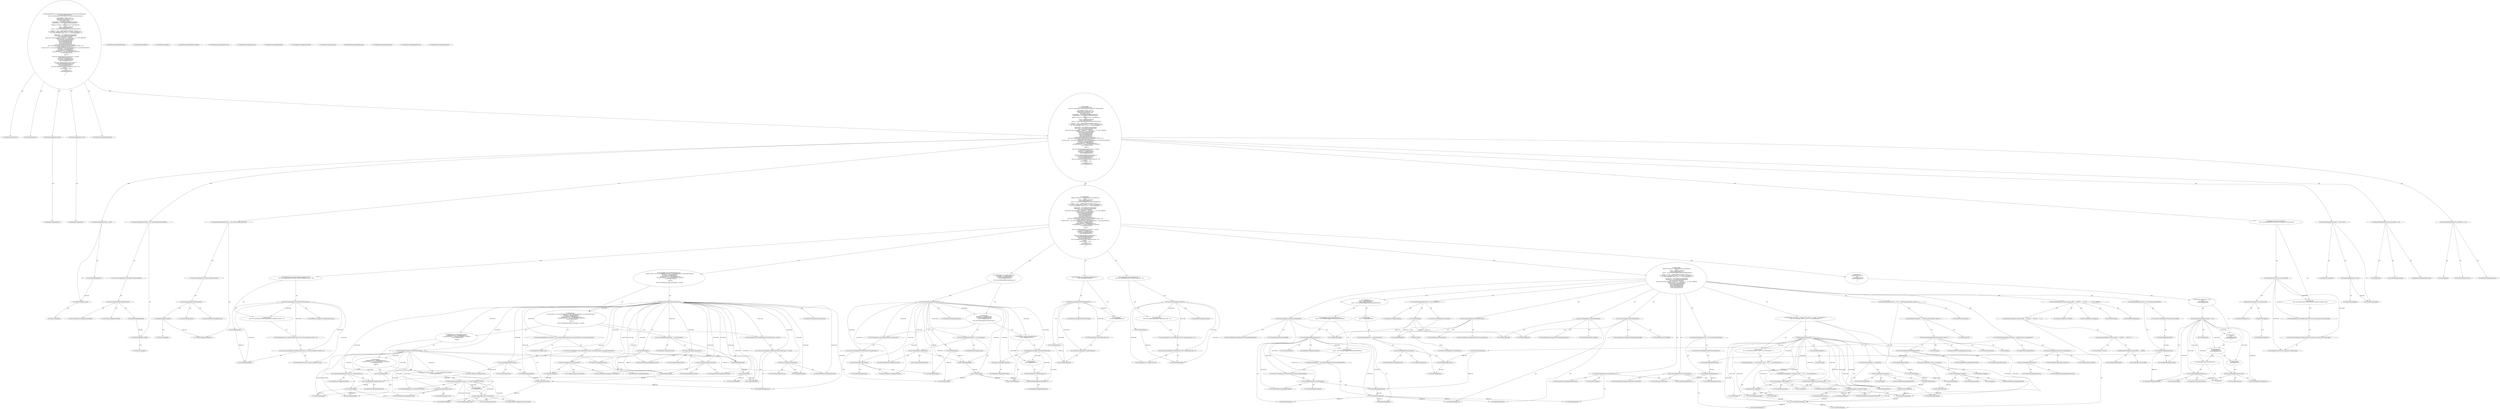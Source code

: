 digraph "parse#?,Project,Object" {
0 [label="2:CtTypeReferenceImpl@void" shape=ellipse]
1 [label="2:CtVirtualElement@parse" shape=ellipse]
2 [label="2:CtParameterImpl@Project project" shape=ellipse]
3 [label="2:CtTypeReferenceImpl@Project" shape=ellipse]
4 [label="2:CtParameterImpl@Object source" shape=ellipse]
5 [label="2:CtTypeReferenceImpl@Object" shape=ellipse]
6 [label="2:CtTypeReferenceImpl@BuildException" shape=ellipse]
7 [label="3:CtVariableReadImpl@source" shape=ellipse]
8 [label="3:CtTypeAccessImpl@File" shape=ellipse]
9 [label="3:CtTypeReferenceImpl@File" shape=ellipse]
10 [label="3:CtBinaryOperatorImpl@(source instanceof File)" shape=ellipse]
11 [label="3:CtUnaryOperatorImpl@!(source instanceof File)" shape=ellipse]
12 [label="4:CtTypeReferenceImpl@BuildException" shape=ellipse]
13 [label="4:CtLiteralImpl@\"Only File source supported by default plugin\"" shape=ellipse]
14 [label="4:CtConstructorCallImpl@new BuildException(\"Only File source supported by default plugin\")" shape=ellipse]
15 [label="4:CtThrowImpl@throw new BuildException(\"Only File source supported by default plugin\")" shape=ellipse]
16 [label="3:CtBlockImpl@\{
    throw new BuildException(\"Only File source supported by default plugin\");
\}" shape=ellipse]
17 [label="3:CtIfImpl@if (!(source instanceof File)) \{
    throw new BuildException(\"Only File source supported by default plugin\");
\}" shape=ellipse]
18 [label="6:CtTypeReferenceImpl@File" shape=ellipse]
19 [label="6:CtVariableReadImpl@((File) (source))" shape=ellipse]
20 [label="6:CtTypeReferenceImpl@File" shape=ellipse]
21 [label="6:CtVirtualElement@buildFile" shape=ellipse]
22 [label="6:CtLocalVariableImpl@File buildFile = ((File) (source))" shape=ellipse]
23 [label="7:CtTypeReferenceImpl@FileInputStream" shape=ellipse]
24 [label="7:CtLiteralImpl@null" shape=ellipse]
25 [label="7:CtVirtualElement@inputStream" shape=ellipse]
26 [label="7:CtLocalVariableImpl@FileInputStream inputStream = null" shape=ellipse]
27 [label="8:CtTypeReferenceImpl@InputSource" shape=ellipse]
28 [label="8:CtLiteralImpl@null" shape=ellipse]
29 [label="8:CtVirtualElement@inputSource" shape=ellipse]
30 [label="8:CtLocalVariableImpl@InputSource inputSource = null" shape=ellipse]
31 [label="9:CtFieldWriteImpl@this.project" shape=ellipse]
32 [label="9:CtThisAccessImpl@this" shape=ellipse]
33 [label="9:CtVariableReadImpl@project" shape=ellipse]
34 [label="9:CtAssignmentImpl@this.project = project" shape=ellipse]
35 [label="10:CtFieldWriteImpl@this.buildFile" shape=ellipse]
36 [label="10:CtThisAccessImpl@this" shape=ellipse]
37 [label="10:CtTypeReferenceImpl@File" shape=ellipse]
38 [label="10:CtExecutableReferenceImpl@getAbsolutePath()" shape=ellipse]
39 [label="10:CtVirtualElement@getAbsolutePath" shape=ellipse]
40 [label="10:CtVariableReadImpl@buildFile" shape=ellipse]
41 [label="10:CtInvocationImpl@buildFile.getAbsolutePath()" shape=ellipse]
42 [label="10:CtConstructorCallImpl@new File(buildFile.getAbsolutePath())" shape=ellipse]
43 [label="10:CtAssignmentImpl@this.buildFile = new File(buildFile.getAbsolutePath())" shape=ellipse]
44 [label="11:CtFieldWriteImpl@buildFileParent" shape=ellipse]
45 [label="11:CtTypeReferenceImpl@File" shape=ellipse]
46 [label="11:CtExecutableReferenceImpl@getParent()" shape=ellipse]
47 [label="11:CtVirtualElement@getParent" shape=ellipse]
48 [label="11:CtThisAccessImpl@this" shape=ellipse]
49 [label="11:CtFieldReadImpl@this.buildFile" shape=ellipse]
50 [label="11:CtInvocationImpl@this.buildFile.getParent()" shape=ellipse]
51 [label="11:CtConstructorCallImpl@new File(this.buildFile.getParent())" shape=ellipse]
52 [label="11:CtAssignmentImpl@buildFileParent = new File(this.buildFile.getParent())" shape=ellipse]
53 [label="13:CtTypeReferenceImpl@SAXParser" shape=ellipse]
54 [label="13:CtExecutableReferenceImpl@newSAXParser()" shape=ellipse]
55 [label="13:CtVirtualElement@newSAXParser" shape=ellipse]
56 [label="13:CtExecutableReferenceImpl@getParserFactory()" shape=ellipse]
57 [label="13:CtVirtualElement@getParserFactory" shape=ellipse]
58 [label="13:CtInvocationImpl@getParserFactory()" shape=ellipse]
59 [label="13:CtInvocationImpl@getParserFactory().newSAXParser()" shape=ellipse]
60 [label="13:CtVirtualElement@saxParser" shape=ellipse]
61 [label="13:CtLocalVariableImpl@SAXParser saxParser = getParserFactory().newSAXParser()" shape=ellipse]
62 [label="15:CtFieldWriteImpl@parser" shape=ellipse]
63 [label="15:CtExecutableReferenceImpl@getParser()" shape=ellipse]
64 [label="15:CtVirtualElement@getParser" shape=ellipse]
65 [label="15:CtVariableReadImpl@saxParser" shape=ellipse]
66 [label="15:CtInvocationImpl@saxParser.getParser()" shape=ellipse]
67 [label="15:CtAssignmentImpl@parser = saxParser.getParser()" shape=ellipse]
68 [label="14:CtBlockImpl@\{
    parser = saxParser.getParser();
\}" shape=ellipse]
69 [label="16:CtVirtualElement@exc" shape=ellipse]
70 [label="16:CtTypeReferenceImpl@SAXException" shape=ellipse]
71 [label="16:CtCatchVariableImpl@SAXException exc" shape=ellipse]
72 [label="17:CtFieldWriteImpl@parser" shape=ellipse]
73 [label="17:CtTypeReferenceImpl@XMLReaderAdapter" shape=ellipse]
74 [label="17:CtExecutableReferenceImpl@getXMLReader()" shape=ellipse]
75 [label="17:CtVirtualElement@getXMLReader" shape=ellipse]
76 [label="17:CtVariableReadImpl@saxParser" shape=ellipse]
77 [label="17:CtInvocationImpl@saxParser.getXMLReader()" shape=ellipse]
78 [label="17:CtConstructorCallImpl@new XMLReaderAdapter(saxParser.getXMLReader())" shape=ellipse]
79 [label="17:CtAssignmentImpl@parser = new XMLReaderAdapter(saxParser.getXMLReader())" shape=ellipse]
80 [label="16:CtBlockImpl@\{
    parser = new XMLReaderAdapter(saxParser.getXMLReader());
\}" shape=ellipse]
81 [label="16:CtCatchImpl@ catch (SAXException exc) \{
    parser = new XMLReaderAdapter(saxParser.getXMLReader());
\}" shape=ellipse]
82 [label="14:CtTryImpl@try \{
    parser = saxParser.getParser();
\} catch (SAXException exc) \{
    parser = new XMLReaderAdapter(saxParser.getXMLReader());
\}" shape=ellipse]
83 [label="19:CtTypeReferenceImpl@String" shape=ellipse]
84 [label="19:CtLiteralImpl@\"file:\"" shape=ellipse]
85 [label="19:CtExecutableReferenceImpl@replace(char,char)" shape=ellipse]
86 [label="19:CtVirtualElement@replace" shape=ellipse]
87 [label="19:CtExecutableReferenceImpl@getAbsolutePath()" shape=ellipse]
88 [label="19:CtVirtualElement@getAbsolutePath" shape=ellipse]
89 [label="19:CtVariableReadImpl@buildFile" shape=ellipse]
90 [label="19:CtInvocationImpl@buildFile.getAbsolutePath()" shape=ellipse]
91 [label="19:CtLiteralImpl@'\\'" shape=ellipse]
92 [label="19:CtLiteralImpl@'/'" shape=ellipse]
93 [label="19:CtInvocationImpl@buildFile.getAbsolutePath().replace('\\', '/')" shape=ellipse]
94 [label="19:CtBinaryOperatorImpl@\"file:\" + buildFile.getAbsolutePath().replace('\\', '/')" shape=ellipse]
95 [label="19:CtVirtualElement@uri" shape=ellipse]
96 [label="19:CtLocalVariableImpl@String uri = \"file:\" + buildFile.getAbsolutePath().replace('\\', '/')" shape=ellipse]
97 [label="20:CtTypeReferenceImpl@int" shape=ellipse]
98 [label="20:CtExecutableReferenceImpl@indexOf(int)" shape=ellipse]
99 [label="20:CtVirtualElement@indexOf" shape=ellipse]
100 [label="20:CtVariableReadImpl@uri" shape=ellipse]
101 [label="20:CtLiteralImpl@'#'" shape=ellipse]
102 [label="20:CtInvocationImpl@uri.indexOf('#')" shape=ellipse]
103 [label="20:CtVirtualElement@index" shape=ellipse]
104 [label="20:CtLocalVariableImpl@int index = uri.indexOf('#')" shape=ellipse]
105 [label="20:CtVariableReadImpl@index" shape=ellipse]
106 [label="20:CtLiteralImpl@1" shape=ellipse]
107 [label="20:CtUnaryOperatorImpl@(-1)" shape=ellipse]
108 [label="20:CtBinaryOperatorImpl@index != (-1)" shape=ellipse]
109 [label="20:CtVariableWriteImpl@index" shape=ellipse]
110 [label="20:CtExecutableReferenceImpl@indexOf(int)" shape=ellipse]
111 [label="20:CtVirtualElement@indexOf" shape=ellipse]
112 [label="20:CtVariableReadImpl@uri" shape=ellipse]
113 [label="20:CtLiteralImpl@'#'" shape=ellipse]
114 [label="20:CtInvocationImpl@uri.indexOf('#')" shape=ellipse]
115 [label="20:CtAssignmentImpl@index = uri.indexOf('#')" shape=ellipse]
116 [label="21:CtVariableWriteImpl@uri" shape=ellipse]
117 [label="21:CtExecutableReferenceImpl@substring(int,int)" shape=ellipse]
118 [label="21:CtVirtualElement@substring" shape=ellipse]
119 [label="21:CtVariableReadImpl@uri" shape=ellipse]
120 [label="21:CtLiteralImpl@0" shape=ellipse]
121 [label="21:CtVariableReadImpl@index" shape=ellipse]
122 [label="21:CtInvocationImpl@uri.substring(0, index)" shape=ellipse]
123 [label="21:CtLiteralImpl@\"%23\"" shape=ellipse]
124 [label="21:CtBinaryOperatorImpl@(uri.substring(0, index) + \"%23\")" shape=ellipse]
125 [label="21:CtExecutableReferenceImpl@substring(int)" shape=ellipse]
126 [label="21:CtVirtualElement@substring" shape=ellipse]
127 [label="21:CtVariableReadImpl@uri" shape=ellipse]
128 [label="21:CtVariableReadImpl@index" shape=ellipse]
129 [label="21:CtLiteralImpl@1" shape=ellipse]
130 [label="21:CtBinaryOperatorImpl@index + 1" shape=ellipse]
131 [label="21:CtInvocationImpl@uri.substring(index + 1)" shape=ellipse]
132 [label="21:CtBinaryOperatorImpl@(uri.substring(0, index) + \"%23\") + uri.substring(index + 1)" shape=ellipse]
133 [label="21:CtAssignmentImpl@uri = (uri.substring(0, index) + \"%23\") + uri.substring(index + 1)" shape=ellipse]
134 [label="20:CtBlockImpl@\{
    uri = (uri.substring(0, index) + \"%23\") + uri.substring(index + 1);
\}" shape=ellipse]
135 [label="20:CtForImpl@for (int index = uri.indexOf('#'); index != (-1); index = uri.indexOf('#')) \{
    uri = (uri.substring(0, index) + \"%23\") + uri.substring(index + 1);
\}" shape=ellipse]
136 [label="23:CtVariableWriteImpl@inputStream" shape=ellipse]
137 [label="23:CtTypeReferenceImpl@FileInputStream" shape=ellipse]
138 [label="23:CtVariableReadImpl@buildFile" shape=ellipse]
139 [label="23:CtConstructorCallImpl@new FileInputStream(buildFile)" shape=ellipse]
140 [label="23:CtAssignmentImpl@inputStream = new FileInputStream(buildFile)" shape=ellipse]
141 [label="24:CtVariableWriteImpl@inputSource" shape=ellipse]
142 [label="24:CtTypeReferenceImpl@InputSource" shape=ellipse]
143 [label="24:CtVariableReadImpl@inputStream" shape=ellipse]
144 [label="24:CtConstructorCallImpl@new InputSource(inputStream)" shape=ellipse]
145 [label="24:CtAssignmentImpl@inputSource = new InputSource(inputStream)" shape=ellipse]
146 [label="25:CtExecutableReferenceImpl@setSystemId(java.lang.String)" shape=ellipse]
147 [label="25:CtVirtualElement@setSystemId" shape=ellipse]
148 [label="25:CtVariableReadImpl@inputSource" shape=ellipse]
149 [label="25:CtVariableReadImpl@uri" shape=ellipse]
150 [label="25:CtInvocationImpl@inputSource.setSystemId(uri)" shape=ellipse]
151 [label="26:CtExecutableReferenceImpl@log()" shape=ellipse]
152 [label="26:CtVirtualElement@log" shape=ellipse]
153 [label="26:CtVariableReadImpl@project" shape=ellipse]
154 [label="26:CtLiteralImpl@\"parsing buildfile \"" shape=ellipse]
155 [label="26:CtVariableReadImpl@buildFile" shape=ellipse]
156 [label="26:CtBinaryOperatorImpl@(\"parsing buildfile \" + buildFile)" shape=ellipse]
157 [label="26:CtLiteralImpl@\" with URI = \"" shape=ellipse]
158 [label="26:CtBinaryOperatorImpl@((\"parsing buildfile \" + buildFile) + \" with URI = \")" shape=ellipse]
159 [label="26:CtVariableReadImpl@uri" shape=ellipse]
160 [label="26:CtBinaryOperatorImpl@((\"parsing buildfile \" + buildFile) + \" with URI = \") + uri" shape=ellipse]
161 [label="26:CtTypeAccessImpl@MSG_VERBOSE" shape=ellipse]
162 [label="26:CtInvocationImpl@project.log(((\"parsing buildfile \" + buildFile) + \" with URI = \") + uri, MSG_VERBOSE)" shape=ellipse]
163 [label="27:CtTypeReferenceImpl@HandlerBase" shape=ellipse]
164 [label="27:CtTypeReferenceImpl@RootHandler" shape=ellipse]
165 [label="27:CtConstructorCallImpl@new RootHandler()" shape=ellipse]
166 [label="27:CtVirtualElement@hb" shape=ellipse]
167 [label="27:CtLocalVariableImpl@HandlerBase hb = new RootHandler()" shape=ellipse]
168 [label="28:CtExecutableReferenceImpl@setDocumentHandler(HandlerBase)" shape=ellipse]
169 [label="28:CtVirtualElement@setDocumentHandler" shape=ellipse]
170 [label="28:CtFieldReadImpl@parser" shape=ellipse]
171 [label="28:CtVariableReadImpl@hb" shape=ellipse]
172 [label="28:CtInvocationImpl@parser.setDocumentHandler(hb)" shape=ellipse]
173 [label="29:CtExecutableReferenceImpl@setEntityResolver(HandlerBase)" shape=ellipse]
174 [label="29:CtVirtualElement@setEntityResolver" shape=ellipse]
175 [label="29:CtFieldReadImpl@parser" shape=ellipse]
176 [label="29:CtVariableReadImpl@hb" shape=ellipse]
177 [label="29:CtInvocationImpl@parser.setEntityResolver(hb)" shape=ellipse]
178 [label="30:CtExecutableReferenceImpl@setErrorHandler(HandlerBase)" shape=ellipse]
179 [label="30:CtVirtualElement@setErrorHandler" shape=ellipse]
180 [label="30:CtFieldReadImpl@parser" shape=ellipse]
181 [label="30:CtVariableReadImpl@hb" shape=ellipse]
182 [label="30:CtInvocationImpl@parser.setErrorHandler(hb)" shape=ellipse]
183 [label="31:CtExecutableReferenceImpl@setDTDHandler(HandlerBase)" shape=ellipse]
184 [label="31:CtVirtualElement@setDTDHandler" shape=ellipse]
185 [label="31:CtFieldReadImpl@parser" shape=ellipse]
186 [label="31:CtVariableReadImpl@hb" shape=ellipse]
187 [label="31:CtInvocationImpl@parser.setDTDHandler(hb)" shape=ellipse]
188 [label="32:CtExecutableReferenceImpl@parse(InputSource)" shape=ellipse]
189 [label="32:CtVirtualElement@parse" shape=ellipse]
190 [label="32:CtFieldReadImpl@parser" shape=ellipse]
191 [label="32:CtVariableReadImpl@inputSource" shape=ellipse]
192 [label="32:CtInvocationImpl@parser.parse(inputSource)" shape=ellipse]
193 [label="12:CtBlockImpl@\{
    SAXParser saxParser = getParserFactory().newSAXParser();
    try \{
        parser = saxParser.getParser();
    \} catch (SAXException exc) \{
        parser = new XMLReaderAdapter(saxParser.getXMLReader());
    \}
    String uri = \"file:\" + buildFile.getAbsolutePath().replace('\\', '/');
    for (int index = uri.indexOf('#'); index != (-1); index = uri.indexOf('#')) \{
        uri = (uri.substring(0, index) + \"%23\") + uri.substring(index + 1);
    \}
    inputStream = new FileInputStream(buildFile);
    inputSource = new InputSource(inputStream);
    inputSource.setSystemId(uri);
    project.log(((\"parsing buildfile \" + buildFile) + \" with URI = \") + uri, MSG_VERBOSE);
    HandlerBase hb = new RootHandler();
    parser.setDocumentHandler(hb);
    parser.setEntityResolver(hb);
    parser.setErrorHandler(hb);
    parser.setDTDHandler(hb);
    parser.parse(inputSource);
\}" shape=ellipse]
194 [label="33:CtVirtualElement@exc" shape=ellipse]
195 [label="33:CtTypeReferenceImpl@ParserConfigurationException" shape=ellipse]
196 [label="33:CtCatchVariableImpl@ParserConfigurationException exc" shape=ellipse]
197 [label="34:CtTypeReferenceImpl@BuildException" shape=ellipse]
198 [label="34:CtLiteralImpl@\"Parser has not been configured correctly\"" shape=ellipse]
199 [label="34:CtVariableReadImpl@exc" shape=ellipse]
200 [label="34:CtConstructorCallImpl@new BuildException(\"Parser has not been configured correctly\", exc)" shape=ellipse]
201 [label="34:CtThrowImpl@throw new BuildException(\"Parser has not been configured correctly\", exc)" shape=ellipse]
202 [label="33:CtBlockImpl@\{
    throw new BuildException(\"Parser has not been configured correctly\", exc);
\}" shape=ellipse]
203 [label="33:CtCatchImpl@ catch (ParserConfigurationException exc) \{
    throw new BuildException(\"Parser has not been configured correctly\", exc);
\}" shape=ellipse]
204 [label="35:CtVirtualElement@exc" shape=ellipse]
205 [label="35:CtTypeReferenceImpl@SAXParseException" shape=ellipse]
206 [label="35:CtCatchVariableImpl@SAXParseException exc" shape=ellipse]
207 [label="36:CtTypeReferenceImpl@Location" shape=ellipse]
208 [label="37:CtTypeReferenceImpl@Location" shape=ellipse]
209 [label="37:CtExecutableReferenceImpl@toString()" shape=ellipse]
210 [label="37:CtVirtualElement@toString" shape=ellipse]
211 [label="37:CtVariableReadImpl@buildFile" shape=ellipse]
212 [label="37:CtInvocationImpl@buildFile.toString()" shape=ellipse]
213 [label="37:CtExecutableReferenceImpl@getLineNumber()" shape=ellipse]
214 [label="37:CtVirtualElement@getLineNumber" shape=ellipse]
215 [label="37:CtVariableReadImpl@exc" shape=ellipse]
216 [label="37:CtInvocationImpl@exc.getLineNumber()" shape=ellipse]
217 [label="37:CtExecutableReferenceImpl@getColumnNumber()" shape=ellipse]
218 [label="37:CtVirtualElement@getColumnNumber" shape=ellipse]
219 [label="37:CtVariableReadImpl@exc" shape=ellipse]
220 [label="37:CtInvocationImpl@exc.getColumnNumber()" shape=ellipse]
221 [label="37:CtConstructorCallImpl@new Location(buildFile.toString(), exc.getLineNumber(), exc.getColumnNumber())" shape=ellipse]
222 [label="36:CtVirtualElement@location" shape=ellipse]
223 [label="36:CtLocalVariableImpl@Location location = new Location(buildFile.toString(), exc.getLineNumber(), exc.getColumnNumber())" shape=ellipse]
224 [label="38:CtTypeReferenceImpl@Throwable" shape=ellipse]
225 [label="38:CtExecutableReferenceImpl@getException()" shape=ellipse]
226 [label="38:CtVirtualElement@getException" shape=ellipse]
227 [label="38:CtVariableReadImpl@exc" shape=ellipse]
228 [label="38:CtInvocationImpl@exc.getException()" shape=ellipse]
229 [label="38:CtVirtualElement@t" shape=ellipse]
230 [label="38:CtLocalVariableImpl@Throwable t = exc.getException()" shape=ellipse]
231 [label="39:CtVariableReadImpl@t" shape=ellipse]
232 [label="39:CtTypeAccessImpl@BuildException" shape=ellipse]
233 [label="39:CtTypeReferenceImpl@BuildException" shape=ellipse]
234 [label="39:CtBinaryOperatorImpl@t instanceof BuildException" shape=ellipse]
235 [label="40:CtTypeReferenceImpl@BuildException" shape=ellipse]
236 [label="40:CtVariableReadImpl@((BuildException) (t))" shape=ellipse]
237 [label="40:CtTypeReferenceImpl@BuildException" shape=ellipse]
238 [label="40:CtVirtualElement@be" shape=ellipse]
239 [label="40:CtLocalVariableImpl@BuildException be = ((BuildException) (t))" shape=ellipse]
240 [label="41:CtExecutableReferenceImpl@getLocation()" shape=ellipse]
241 [label="41:CtVirtualElement@getLocation" shape=ellipse]
242 [label="41:CtVariableReadImpl@be" shape=ellipse]
243 [label="41:CtInvocationImpl@be.getLocation()" shape=ellipse]
244 [label="41:CtFieldReadImpl@Location.UNKNOWN_LOCATION" shape=ellipse]
245 [label="41:CtBinaryOperatorImpl@be.getLocation() == Location.UNKNOWN_LOCATION" shape=ellipse]
246 [label="42:CtExecutableReferenceImpl@setLocation(Location)" shape=ellipse]
247 [label="42:CtVirtualElement@setLocation" shape=ellipse]
248 [label="42:CtVariableReadImpl@be" shape=ellipse]
249 [label="42:CtVariableReadImpl@location" shape=ellipse]
250 [label="42:CtInvocationImpl@be.setLocation(location)" shape=ellipse]
251 [label="41:CtBlockImpl@\{
    be.setLocation(location);
\}" shape=ellipse]
252 [label="41:CtIfImpl@if (be.getLocation() == Location.UNKNOWN_LOCATION) \{
    be.setLocation(location);
\}" shape=ellipse]
253 [label="44:CtVariableReadImpl@be" shape=ellipse]
254 [label="44:CtThrowImpl@throw be" shape=ellipse]
255 [label="39:CtBlockImpl@\{
    BuildException be = ((BuildException) (t));
    if (be.getLocation() == Location.UNKNOWN_LOCATION) \{
        be.setLocation(location);
    \}
    throw be;
\}" shape=ellipse]
256 [label="39:CtIfImpl@if (t instanceof BuildException) \{
    BuildException be = ((BuildException) (t));
    if (be.getLocation() == Location.UNKNOWN_LOCATION) \{
        be.setLocation(location);
    \}
    throw be;
\}" shape=ellipse]
257 [label="46:CtTypeReferenceImpl@BuildException" shape=ellipse]
258 [label="46:CtExecutableReferenceImpl@getMessage()" shape=ellipse]
259 [label="46:CtVirtualElement@getMessage" shape=ellipse]
260 [label="46:CtVariableReadImpl@exc" shape=ellipse]
261 [label="46:CtInvocationImpl@exc.getMessage()" shape=ellipse]
262 [label="46:CtVariableReadImpl@t" shape=ellipse]
263 [label="46:CtVariableReadImpl@location" shape=ellipse]
264 [label="46:CtConstructorCallImpl@new BuildException(exc.getMessage(), t, location)" shape=ellipse]
265 [label="46:CtThrowImpl@throw new BuildException(exc.getMessage(), t, location)" shape=ellipse]
266 [label="35:CtBlockImpl@\{
    Location location = new Location(buildFile.toString(), exc.getLineNumber(), exc.getColumnNumber());
    Throwable t = exc.getException();
    if (t instanceof BuildException) \{
        BuildException be = ((BuildException) (t));
        if (be.getLocation() == Location.UNKNOWN_LOCATION) \{
            be.setLocation(location);
        \}
        throw be;
    \}
    throw new BuildException(exc.getMessage(), t, location);
\}" shape=ellipse]
267 [label="35:CtCatchImpl@ catch (SAXParseException exc) \{
    Location location = new Location(buildFile.toString(), exc.getLineNumber(), exc.getColumnNumber());
    Throwable t = exc.getException();
    if (t instanceof BuildException) \{
        BuildException be = ((BuildException) (t));
        if (be.getLocation() == Location.UNKNOWN_LOCATION) \{
            be.setLocation(location);
        \}
        throw be;
    \}
    throw new BuildException(exc.getMessage(), t, location);
\}" shape=ellipse]
268 [label="47:CtVirtualElement@exc" shape=ellipse]
269 [label="47:CtTypeReferenceImpl@SAXException" shape=ellipse]
270 [label="47:CtCatchVariableImpl@SAXException exc" shape=ellipse]
271 [label="48:CtTypeReferenceImpl@Throwable" shape=ellipse]
272 [label="48:CtExecutableReferenceImpl@getException()" shape=ellipse]
273 [label="48:CtVirtualElement@getException" shape=ellipse]
274 [label="48:CtVariableReadImpl@exc" shape=ellipse]
275 [label="48:CtInvocationImpl@exc.getException()" shape=ellipse]
276 [label="48:CtVirtualElement@t" shape=ellipse]
277 [label="48:CtLocalVariableImpl@Throwable t = exc.getException()" shape=ellipse]
278 [label="49:CtVariableReadImpl@t" shape=ellipse]
279 [label="49:CtTypeAccessImpl@BuildException" shape=ellipse]
280 [label="49:CtTypeReferenceImpl@BuildException" shape=ellipse]
281 [label="49:CtBinaryOperatorImpl@t instanceof BuildException" shape=ellipse]
282 [label="50:CtVariableReadImpl@((BuildException) (t))" shape=ellipse]
283 [label="50:CtTypeReferenceImpl@BuildException" shape=ellipse]
284 [label="50:CtThrowImpl@throw ((BuildException) (t))" shape=ellipse]
285 [label="49:CtBlockImpl@\{
    throw ((BuildException) (t));
\}" shape=ellipse]
286 [label="49:CtIfImpl@if (t instanceof BuildException) \{
    throw ((BuildException) (t));
\}" shape=ellipse]
287 [label="52:CtTypeReferenceImpl@BuildException" shape=ellipse]
288 [label="52:CtExecutableReferenceImpl@getMessage()" shape=ellipse]
289 [label="52:CtVirtualElement@getMessage" shape=ellipse]
290 [label="52:CtVariableReadImpl@exc" shape=ellipse]
291 [label="52:CtInvocationImpl@exc.getMessage()" shape=ellipse]
292 [label="52:CtVariableReadImpl@t" shape=ellipse]
293 [label="52:CtConstructorCallImpl@new BuildException(exc.getMessage(), t)" shape=ellipse]
294 [label="52:CtThrowImpl@throw new BuildException(exc.getMessage(), t)" shape=ellipse]
295 [label="47:CtBlockImpl@\{
    Throwable t = exc.getException();
    if (t instanceof BuildException) \{
        throw ((BuildException) (t));
    \}
    throw new BuildException(exc.getMessage(), t);
\}" shape=ellipse]
296 [label="47:CtCatchImpl@ catch (SAXException exc) \{
    Throwable t = exc.getException();
    if (t instanceof BuildException) \{
        throw ((BuildException) (t));
    \}
    throw new BuildException(exc.getMessage(), t);
\}" shape=ellipse]
297 [label="53:CtVirtualElement@exc" shape=ellipse]
298 [label="53:CtTypeReferenceImpl@FileNotFoundException" shape=ellipse]
299 [label="53:CtCatchVariableImpl@FileNotFoundException exc" shape=ellipse]
300 [label="54:CtTypeReferenceImpl@BuildException" shape=ellipse]
301 [label="54:CtVariableReadImpl@exc" shape=ellipse]
302 [label="54:CtConstructorCallImpl@new BuildException(exc)" shape=ellipse]
303 [label="54:CtThrowImpl@throw new BuildException(exc)" shape=ellipse]
304 [label="53:CtBlockImpl@\{
    throw new BuildException(exc);
\}" shape=ellipse]
305 [label="53:CtCatchImpl@ catch (FileNotFoundException exc) \{
    throw new BuildException(exc);
\}" shape=ellipse]
306 [label="55:CtVirtualElement@exc" shape=ellipse]
307 [label="55:CtTypeReferenceImpl@IOException" shape=ellipse]
308 [label="55:CtCatchVariableImpl@IOException exc" shape=ellipse]
309 [label="56:CtTypeReferenceImpl@BuildException" shape=ellipse]
310 [label="56:CtLiteralImpl@\"Error reading project file\"" shape=ellipse]
311 [label="56:CtVariableReadImpl@exc" shape=ellipse]
312 [label="56:CtConstructorCallImpl@new BuildException(\"Error reading project file\", exc)" shape=ellipse]
313 [label="56:CtThrowImpl@throw new BuildException(\"Error reading project file\", exc)" shape=ellipse]
314 [label="55:CtBlockImpl@\{
    throw new BuildException(\"Error reading project file\", exc);
\}" shape=ellipse]
315 [label="55:CtCatchImpl@ catch (IOException exc) \{
    throw new BuildException(\"Error reading project file\", exc);
\}" shape=ellipse]
316 [label="58:CtVariableReadImpl@inputStream" shape=ellipse]
317 [label="58:CtLiteralImpl@null" shape=ellipse]
318 [label="58:CtBinaryOperatorImpl@inputStream != null" shape=ellipse]
319 [label="60:CtExecutableReferenceImpl@close()" shape=ellipse]
320 [label="60:CtVirtualElement@close" shape=ellipse]
321 [label="60:CtVariableReadImpl@inputStream" shape=ellipse]
322 [label="60:CtInvocationImpl@inputStream.close()" shape=ellipse]
323 [label="59:CtBlockImpl@\{
    inputStream.close();
\}" shape=ellipse]
324 [label="61:CtVirtualElement@ioe" shape=ellipse]
325 [label="61:CtTypeReferenceImpl@IOException" shape=ellipse]
326 [label="61:CtCatchVariableImpl@IOException ioe" shape=ellipse]
327 [label="61:CtBlockImpl@\{
\}" shape=ellipse]
328 [label="61:CtCatchImpl@ catch (IOException ioe) \{
\}" shape=ellipse]
329 [label="59:CtTryImpl@try \{
    inputStream.close();
\} catch (IOException ioe) \{
\}" shape=ellipse]
330 [label="58:CtBlockImpl@\{
    try \{
        inputStream.close();
    \} catch (IOException ioe) \{
    \}
\}" shape=ellipse]
331 [label="58:CtIfImpl@if (inputStream != null) \{
    try \{
        inputStream.close();
    \} catch (IOException ioe) \{
    \}
\}" shape=ellipse]
332 [label="57:CtBlockImpl@\{
    if (inputStream != null) \{
        try \{
            inputStream.close();
        \} catch (IOException ioe) \{
        \}
    \}
\}" shape=ellipse]
333 [label="12:CtTryImpl@try \{
    SAXParser saxParser = getParserFactory().newSAXParser();
    try \{
        parser = saxParser.getParser();
    \} catch (SAXException exc) \{
        parser = new XMLReaderAdapter(saxParser.getXMLReader());
    \}
    String uri = \"file:\" + buildFile.getAbsolutePath().replace('\\', '/');
    for (int index = uri.indexOf('#'); index != (-1); index = uri.indexOf('#')) \{
        uri = (uri.substring(0, index) + \"%23\") + uri.substring(index + 1);
    \}
    inputStream = new FileInputStream(buildFile);
    inputSource = new InputSource(inputStream);
    inputSource.setSystemId(uri);
    project.log(((\"parsing buildfile \" + buildFile) + \" with URI = \") + uri, MSG_VERBOSE);
    HandlerBase hb = new RootHandler();
    parser.setDocumentHandler(hb);
    parser.setEntityResolver(hb);
    parser.setErrorHandler(hb);
    parser.setDTDHandler(hb);
    parser.parse(inputSource);
\} catch (ParserConfigurationException exc) \{
    throw new BuildException(\"Parser has not been configured correctly\", exc);
\} catch (SAXParseException exc) \{
    Location location = new Location(buildFile.toString(), exc.getLineNumber(), exc.getColumnNumber());
    Throwable t = exc.getException();
    if (t instanceof BuildException) \{
        BuildException be = ((BuildException) (t));
        if (be.getLocation() == Location.UNKNOWN_LOCATION) \{
            be.setLocation(location);
        \}
        throw be;
    \}
    throw new BuildException(exc.getMessage(), t, location);
\} catch (SAXException exc) \{
    Throwable t = exc.getException();
    if (t instanceof BuildException) \{
        throw ((BuildException) (t));
    \}
    throw new BuildException(exc.getMessage(), t);
\} catch (FileNotFoundException exc) \{
    throw new BuildException(exc);
\} catch (IOException exc) \{
    throw new BuildException(\"Error reading project file\", exc);
\} finally \{
    if (inputStream != null) \{
        try \{
            inputStream.close();
        \} catch (IOException ioe) \{
        \}
    \}
\}" shape=ellipse]
334 [label="2:CtBlockImpl@\{
    if (!(source instanceof File)) \{
        throw new BuildException(\"Only File source supported by default plugin\");
    \}
    File buildFile = ((File) (source));
    FileInputStream inputStream = null;
    InputSource inputSource = null;
    this.project = project;
    this.buildFile = new File(buildFile.getAbsolutePath());
    buildFileParent = new File(this.buildFile.getParent());
    try \{
        SAXParser saxParser = getParserFactory().newSAXParser();
        try \{
            parser = saxParser.getParser();
        \} catch (SAXException exc) \{
            parser = new XMLReaderAdapter(saxParser.getXMLReader());
        \}
        String uri = \"file:\" + buildFile.getAbsolutePath().replace('\\', '/');
        for (int index = uri.indexOf('#'); index != (-1); index = uri.indexOf('#')) \{
            uri = (uri.substring(0, index) + \"%23\") + uri.substring(index + 1);
        \}
        inputStream = new FileInputStream(buildFile);
        inputSource = new InputSource(inputStream);
        inputSource.setSystemId(uri);
        project.log(((\"parsing buildfile \" + buildFile) + \" with URI = \") + uri, MSG_VERBOSE);
        HandlerBase hb = new RootHandler();
        parser.setDocumentHandler(hb);
        parser.setEntityResolver(hb);
        parser.setErrorHandler(hb);
        parser.setDTDHandler(hb);
        parser.parse(inputSource);
    \} catch (ParserConfigurationException exc) \{
        throw new BuildException(\"Parser has not been configured correctly\", exc);
    \} catch (SAXParseException exc) \{
        Location location = new Location(buildFile.toString(), exc.getLineNumber(), exc.getColumnNumber());
        Throwable t = exc.getException();
        if (t instanceof BuildException) \{
            BuildException be = ((BuildException) (t));
            if (be.getLocation() == Location.UNKNOWN_LOCATION) \{
                be.setLocation(location);
            \}
            throw be;
        \}
        throw new BuildException(exc.getMessage(), t, location);
    \} catch (SAXException exc) \{
        Throwable t = exc.getException();
        if (t instanceof BuildException) \{
            throw ((BuildException) (t));
        \}
        throw new BuildException(exc.getMessage(), t);
    \} catch (FileNotFoundException exc) \{
        throw new BuildException(exc);
    \} catch (IOException exc) \{
        throw new BuildException(\"Error reading project file\", exc);
    \} finally \{
        if (inputStream != null) \{
            try \{
                inputStream.close();
            \} catch (IOException ioe) \{
            \}
        \}
    \}
\}" shape=ellipse]
335 [label="2:CtMethodImpl@public void parse(Project project, Object source) throws BuildException \{
    if (!(source instanceof File)) \{
        throw new BuildException(\"Only File source supported by default plugin\");
    \}
    File buildFile = ((File) (source));
    FileInputStream inputStream = null;
    InputSource inputSource = null;
    this.project = project;
    this.buildFile = new File(buildFile.getAbsolutePath());
    buildFileParent = new File(this.buildFile.getParent());
    try \{
        SAXParser saxParser = getParserFactory().newSAXParser();
        try \{
            parser = saxParser.getParser();
        \} catch (SAXException exc) \{
            parser = new XMLReaderAdapter(saxParser.getXMLReader());
        \}
        String uri = \"file:\" + buildFile.getAbsolutePath().replace('\\', '/');
        for (int index = uri.indexOf('#'); index != (-1); index = uri.indexOf('#')) \{
            uri = (uri.substring(0, index) + \"%23\") + uri.substring(index + 1);
        \}
        inputStream = new FileInputStream(buildFile);
        inputSource = new InputSource(inputStream);
        inputSource.setSystemId(uri);
        project.log(((\"parsing buildfile \" + buildFile) + \" with URI = \") + uri, MSG_VERBOSE);
        HandlerBase hb = new RootHandler();
        parser.setDocumentHandler(hb);
        parser.setEntityResolver(hb);
        parser.setErrorHandler(hb);
        parser.setDTDHandler(hb);
        parser.parse(inputSource);
    \} catch (ParserConfigurationException exc) \{
        throw new BuildException(\"Parser has not been configured correctly\", exc);
    \} catch (SAXParseException exc) \{
        Location location = new Location(buildFile.toString(), exc.getLineNumber(), exc.getColumnNumber());
        Throwable t = exc.getException();
        if (t instanceof BuildException) \{
            BuildException be = ((BuildException) (t));
            if (be.getLocation() == Location.UNKNOWN_LOCATION) \{
                be.setLocation(location);
            \}
            throw be;
        \}
        throw new BuildException(exc.getMessage(), t, location);
    \} catch (SAXException exc) \{
        Throwable t = exc.getException();
        if (t instanceof BuildException) \{
            throw ((BuildException) (t));
        \}
        throw new BuildException(exc.getMessage(), t);
    \} catch (FileNotFoundException exc) \{
        throw new BuildException(exc);
    \} catch (IOException exc) \{
        throw new BuildException(\"Error reading project file\", exc);
    \} finally \{
        if (inputStream != null) \{
            try \{
                inputStream.close();
            \} catch (IOException ioe) \{
            \}
        \}
    \}
\}" shape=ellipse]
336 [label="27:Update@UPDATE" shape=ellipse]
337 [label="27:CtConstructorCallImpl@new RootHandler(this)" shape=ellipse]
2 -> 3 [label="AST"];
4 -> 5 [label="AST"];
8 -> 9 [label="AST"];
10 -> 7 [label="AST"];
10 -> 8 [label="AST"];
11 -> 10 [label="AST"];
11 -> 16 [label="Control Dep"];
11 -> 15 [label="Control Dep"];
11 -> 14 [label="Control Dep"];
11 -> 13 [label="Control Dep"];
14 -> 13 [label="AST"];
15 -> 14 [label="AST"];
16 -> 15 [label="AST"];
17 -> 11 [label="AST"];
17 -> 16 [label="AST"];
19 -> 20 [label="AST"];
19 -> 21 [label="Data Dep"];
22 -> 21 [label="AST"];
22 -> 18 [label="AST"];
22 -> 19 [label="AST"];
26 -> 25 [label="AST"];
26 -> 23 [label="AST"];
26 -> 24 [label="AST"];
30 -> 29 [label="AST"];
30 -> 27 [label="AST"];
30 -> 28 [label="AST"];
31 -> 32 [label="AST"];
33 -> 31 [label="Data Dep"];
34 -> 31 [label="AST"];
34 -> 33 [label="AST"];
35 -> 36 [label="AST"];
40 -> 35 [label="Data Dep"];
41 -> 39 [label="AST"];
41 -> 40 [label="AST"];
41 -> 38 [label="AST"];
42 -> 41 [label="AST"];
43 -> 35 [label="AST"];
43 -> 42 [label="AST"];
49 -> 48 [label="AST"];
49 -> 44 [label="Data Dep"];
50 -> 47 [label="AST"];
50 -> 49 [label="AST"];
50 -> 46 [label="AST"];
51 -> 50 [label="AST"];
52 -> 44 [label="AST"];
52 -> 51 [label="AST"];
58 -> 57 [label="AST"];
58 -> 56 [label="AST"];
59 -> 55 [label="AST"];
59 -> 58 [label="AST"];
59 -> 54 [label="AST"];
60 -> 65 [label="Define-Use"];
60 -> 76 [label="Define-Use"];
61 -> 60 [label="AST"];
61 -> 53 [label="AST"];
61 -> 59 [label="AST"];
65 -> 62 [label="Data Dep"];
66 -> 64 [label="AST"];
66 -> 65 [label="AST"];
66 -> 63 [label="AST"];
67 -> 62 [label="AST"];
67 -> 66 [label="AST"];
68 -> 67 [label="AST"];
71 -> 69 [label="AST"];
71 -> 70 [label="AST"];
71 -> 80 [label="Control Dep"];
71 -> 79 [label="Control Dep"];
71 -> 72 [label="Control Dep"];
71 -> 78 [label="Control Dep"];
71 -> 77 [label="Control Dep"];
71 -> 74 [label="Control Dep"];
71 -> 76 [label="Control Dep"];
72 -> 170 [label="Define-Use"];
72 -> 175 [label="Define-Use"];
72 -> 180 [label="Define-Use"];
72 -> 185 [label="Define-Use"];
72 -> 190 [label="Define-Use"];
76 -> 72 [label="Data Dep"];
77 -> 75 [label="AST"];
77 -> 76 [label="AST"];
77 -> 74 [label="AST"];
78 -> 77 [label="AST"];
79 -> 72 [label="AST"];
79 -> 78 [label="AST"];
80 -> 79 [label="AST"];
81 -> 71 [label="AST"];
81 -> 80 [label="AST"];
82 -> 68 [label="AST"];
82 -> 81 [label="AST"];
89 -> 95 [label="Data Dep"];
90 -> 88 [label="AST"];
90 -> 89 [label="AST"];
90 -> 87 [label="AST"];
93 -> 86 [label="AST"];
93 -> 90 [label="AST"];
93 -> 85 [label="AST"];
93 -> 91 [label="AST"];
93 -> 92 [label="AST"];
94 -> 84 [label="AST"];
94 -> 93 [label="AST"];
95 -> 100 [label="Define-Use"];
95 -> 112 [label="Define-Use"];
96 -> 95 [label="AST"];
96 -> 83 [label="AST"];
96 -> 94 [label="AST"];
100 -> 103 [label="Data Dep"];
102 -> 99 [label="AST"];
102 -> 100 [label="AST"];
102 -> 98 [label="AST"];
102 -> 101 [label="AST"];
103 -> 105 [label="Define-Use"];
104 -> 103 [label="AST"];
104 -> 97 [label="AST"];
104 -> 102 [label="AST"];
107 -> 106 [label="AST"];
108 -> 105 [label="AST"];
108 -> 107 [label="AST"];
108 -> 134 [label="Control Dep"];
108 -> 133 [label="Control Dep"];
108 -> 116 [label="Control Dep"];
108 -> 132 [label="Control Dep"];
108 -> 124 [label="Control Dep"];
108 -> 122 [label="Control Dep"];
108 -> 117 [label="Control Dep"];
108 -> 119 [label="Control Dep"];
108 -> 120 [label="Control Dep"];
108 -> 121 [label="Control Dep"];
108 -> 123 [label="Control Dep"];
108 -> 131 [label="Control Dep"];
108 -> 125 [label="Control Dep"];
108 -> 127 [label="Control Dep"];
108 -> 130 [label="Control Dep"];
108 -> 128 [label="Control Dep"];
108 -> 129 [label="Control Dep"];
109 -> 121 [label="Define-Use"];
109 -> 128 [label="Define-Use"];
112 -> 109 [label="Data Dep"];
114 -> 111 [label="AST"];
114 -> 112 [label="AST"];
114 -> 110 [label="AST"];
114 -> 113 [label="AST"];
115 -> 109 [label="AST"];
115 -> 114 [label="AST"];
116 -> 149 [label="Define-Use"];
116 -> 159 [label="Define-Use"];
119 -> 116 [label="Data Dep"];
121 -> 116 [label="Data Dep"];
122 -> 118 [label="AST"];
122 -> 119 [label="AST"];
122 -> 117 [label="AST"];
122 -> 120 [label="AST"];
122 -> 121 [label="AST"];
124 -> 122 [label="AST"];
124 -> 123 [label="AST"];
127 -> 116 [label="Data Dep"];
128 -> 116 [label="Data Dep"];
130 -> 128 [label="AST"];
130 -> 129 [label="AST"];
131 -> 126 [label="AST"];
131 -> 127 [label="AST"];
131 -> 125 [label="AST"];
131 -> 130 [label="AST"];
132 -> 124 [label="AST"];
132 -> 131 [label="AST"];
133 -> 116 [label="AST"];
133 -> 132 [label="AST"];
134 -> 133 [label="AST"];
135 -> 104 [label="AST"];
135 -> 108 [label="AST"];
135 -> 115 [label="AST"];
135 -> 134 [label="AST"];
136 -> 143 [label="Define-Use"];
136 -> 316 [label="Define-Use"];
136 -> 321 [label="Define-Use"];
138 -> 136 [label="Data Dep"];
139 -> 138 [label="AST"];
140 -> 136 [label="AST"];
140 -> 139 [label="AST"];
141 -> 148 [label="Define-Use"];
141 -> 191 [label="Define-Use"];
143 -> 141 [label="Data Dep"];
144 -> 143 [label="AST"];
145 -> 141 [label="AST"];
145 -> 144 [label="AST"];
150 -> 147 [label="AST"];
150 -> 148 [label="AST"];
150 -> 146 [label="AST"];
150 -> 149 [label="AST"];
156 -> 154 [label="AST"];
156 -> 155 [label="AST"];
158 -> 156 [label="AST"];
158 -> 157 [label="AST"];
160 -> 158 [label="AST"];
160 -> 159 [label="AST"];
162 -> 152 [label="AST"];
162 -> 153 [label="AST"];
162 -> 151 [label="AST"];
162 -> 160 [label="AST"];
162 -> 161 [label="AST"];
165 -> 336 [label="Action"];
166 -> 171 [label="Define-Use"];
166 -> 176 [label="Define-Use"];
166 -> 181 [label="Define-Use"];
166 -> 186 [label="Define-Use"];
167 -> 166 [label="AST"];
167 -> 163 [label="AST"];
167 -> 165 [label="AST"];
172 -> 169 [label="AST"];
172 -> 170 [label="AST"];
172 -> 168 [label="AST"];
172 -> 171 [label="AST"];
177 -> 174 [label="AST"];
177 -> 175 [label="AST"];
177 -> 173 [label="AST"];
177 -> 176 [label="AST"];
182 -> 179 [label="AST"];
182 -> 180 [label="AST"];
182 -> 178 [label="AST"];
182 -> 181 [label="AST"];
187 -> 184 [label="AST"];
187 -> 185 [label="AST"];
187 -> 183 [label="AST"];
187 -> 186 [label="AST"];
192 -> 189 [label="AST"];
192 -> 190 [label="AST"];
192 -> 188 [label="AST"];
192 -> 191 [label="AST"];
193 -> 61 [label="AST"];
193 -> 82 [label="AST"];
193 -> 96 [label="AST"];
193 -> 135 [label="AST"];
193 -> 140 [label="AST"];
193 -> 145 [label="AST"];
193 -> 150 [label="AST"];
193 -> 162 [label="AST"];
193 -> 167 [label="AST"];
193 -> 172 [label="AST"];
193 -> 177 [label="AST"];
193 -> 182 [label="AST"];
193 -> 187 [label="AST"];
193 -> 192 [label="AST"];
194 -> 199 [label="Define-Use"];
196 -> 194 [label="AST"];
196 -> 195 [label="AST"];
196 -> 202 [label="Control Dep"];
196 -> 201 [label="Control Dep"];
196 -> 200 [label="Control Dep"];
196 -> 198 [label="Control Dep"];
196 -> 199 [label="Control Dep"];
200 -> 198 [label="AST"];
200 -> 199 [label="AST"];
201 -> 200 [label="AST"];
202 -> 201 [label="AST"];
203 -> 196 [label="AST"];
203 -> 202 [label="AST"];
204 -> 215 [label="Define-Use"];
204 -> 219 [label="Define-Use"];
204 -> 227 [label="Define-Use"];
204 -> 260 [label="Define-Use"];
206 -> 204 [label="AST"];
206 -> 205 [label="AST"];
206 -> 266 [label="Control Dep"];
206 -> 223 [label="Control Dep"];
206 -> 221 [label="Control Dep"];
206 -> 212 [label="Control Dep"];
206 -> 209 [label="Control Dep"];
206 -> 211 [label="Control Dep"];
206 -> 216 [label="Control Dep"];
206 -> 213 [label="Control Dep"];
206 -> 215 [label="Control Dep"];
206 -> 220 [label="Control Dep"];
206 -> 217 [label="Control Dep"];
206 -> 219 [label="Control Dep"];
206 -> 230 [label="Control Dep"];
206 -> 228 [label="Control Dep"];
206 -> 225 [label="Control Dep"];
206 -> 227 [label="Control Dep"];
206 -> 256 [label="Control Dep"];
206 -> 234 [label="Control Dep"];
206 -> 231 [label="Control Dep"];
206 -> 232 [label="Control Dep"];
206 -> 265 [label="Control Dep"];
206 -> 264 [label="Control Dep"];
206 -> 261 [label="Control Dep"];
206 -> 258 [label="Control Dep"];
206 -> 260 [label="Control Dep"];
206 -> 262 [label="Control Dep"];
206 -> 263 [label="Control Dep"];
211 -> 222 [label="Data Dep"];
212 -> 210 [label="AST"];
212 -> 211 [label="AST"];
212 -> 209 [label="AST"];
215 -> 222 [label="Data Dep"];
216 -> 214 [label="AST"];
216 -> 215 [label="AST"];
216 -> 213 [label="AST"];
219 -> 222 [label="Data Dep"];
220 -> 218 [label="AST"];
220 -> 219 [label="AST"];
220 -> 217 [label="AST"];
221 -> 212 [label="AST"];
221 -> 216 [label="AST"];
221 -> 220 [label="AST"];
222 -> 249 [label="Define-Use"];
222 -> 263 [label="Define-Use"];
223 -> 222 [label="AST"];
223 -> 207 [label="AST"];
223 -> 221 [label="AST"];
227 -> 229 [label="Data Dep"];
228 -> 226 [label="AST"];
228 -> 227 [label="AST"];
228 -> 225 [label="AST"];
229 -> 231 [label="Define-Use"];
229 -> 236 [label="Define-Use"];
229 -> 262 [label="Define-Use"];
230 -> 229 [label="AST"];
230 -> 224 [label="AST"];
230 -> 228 [label="AST"];
232 -> 233 [label="AST"];
234 -> 231 [label="AST"];
234 -> 232 [label="AST"];
234 -> 255 [label="Control Dep"];
234 -> 239 [label="Control Dep"];
234 -> 236 [label="Control Dep"];
234 -> 252 [label="Control Dep"];
234 -> 245 [label="Control Dep"];
234 -> 243 [label="Control Dep"];
234 -> 240 [label="Control Dep"];
234 -> 242 [label="Control Dep"];
234 -> 244 [label="Control Dep"];
234 -> 254 [label="Control Dep"];
234 -> 253 [label="Control Dep"];
236 -> 237 [label="AST"];
236 -> 238 [label="Data Dep"];
238 -> 242 [label="Define-Use"];
238 -> 248 [label="Define-Use"];
238 -> 253 [label="Define-Use"];
239 -> 238 [label="AST"];
239 -> 235 [label="AST"];
239 -> 236 [label="AST"];
243 -> 241 [label="AST"];
243 -> 242 [label="AST"];
243 -> 240 [label="AST"];
245 -> 243 [label="AST"];
245 -> 244 [label="AST"];
245 -> 251 [label="Control Dep"];
245 -> 250 [label="Control Dep"];
245 -> 246 [label="Control Dep"];
245 -> 248 [label="Control Dep"];
245 -> 249 [label="Control Dep"];
250 -> 247 [label="AST"];
250 -> 248 [label="AST"];
250 -> 246 [label="AST"];
250 -> 249 [label="AST"];
251 -> 250 [label="AST"];
252 -> 245 [label="AST"];
252 -> 251 [label="AST"];
254 -> 253 [label="AST"];
255 -> 239 [label="AST"];
255 -> 252 [label="AST"];
255 -> 254 [label="AST"];
256 -> 234 [label="AST"];
256 -> 255 [label="AST"];
261 -> 259 [label="AST"];
261 -> 260 [label="AST"];
261 -> 258 [label="AST"];
264 -> 261 [label="AST"];
264 -> 262 [label="AST"];
264 -> 263 [label="AST"];
265 -> 264 [label="AST"];
266 -> 223 [label="AST"];
266 -> 230 [label="AST"];
266 -> 256 [label="AST"];
266 -> 265 [label="AST"];
267 -> 206 [label="AST"];
267 -> 266 [label="AST"];
268 -> 274 [label="Define-Use"];
268 -> 290 [label="Define-Use"];
270 -> 268 [label="AST"];
270 -> 269 [label="AST"];
270 -> 295 [label="Control Dep"];
270 -> 277 [label="Control Dep"];
270 -> 275 [label="Control Dep"];
270 -> 272 [label="Control Dep"];
270 -> 274 [label="Control Dep"];
270 -> 286 [label="Control Dep"];
270 -> 281 [label="Control Dep"];
270 -> 278 [label="Control Dep"];
270 -> 279 [label="Control Dep"];
270 -> 294 [label="Control Dep"];
270 -> 293 [label="Control Dep"];
270 -> 291 [label="Control Dep"];
270 -> 288 [label="Control Dep"];
270 -> 290 [label="Control Dep"];
270 -> 292 [label="Control Dep"];
274 -> 276 [label="Data Dep"];
275 -> 273 [label="AST"];
275 -> 274 [label="AST"];
275 -> 272 [label="AST"];
276 -> 278 [label="Define-Use"];
276 -> 282 [label="Define-Use"];
276 -> 292 [label="Define-Use"];
277 -> 276 [label="AST"];
277 -> 271 [label="AST"];
277 -> 275 [label="AST"];
279 -> 280 [label="AST"];
281 -> 278 [label="AST"];
281 -> 279 [label="AST"];
281 -> 285 [label="Control Dep"];
281 -> 284 [label="Control Dep"];
281 -> 282 [label="Control Dep"];
282 -> 283 [label="AST"];
284 -> 282 [label="AST"];
285 -> 284 [label="AST"];
286 -> 281 [label="AST"];
286 -> 285 [label="AST"];
291 -> 289 [label="AST"];
291 -> 290 [label="AST"];
291 -> 288 [label="AST"];
293 -> 291 [label="AST"];
293 -> 292 [label="AST"];
294 -> 293 [label="AST"];
295 -> 277 [label="AST"];
295 -> 286 [label="AST"];
295 -> 294 [label="AST"];
296 -> 270 [label="AST"];
296 -> 295 [label="AST"];
297 -> 301 [label="Define-Use"];
299 -> 297 [label="AST"];
299 -> 298 [label="AST"];
299 -> 304 [label="Control Dep"];
299 -> 303 [label="Control Dep"];
299 -> 302 [label="Control Dep"];
299 -> 301 [label="Control Dep"];
302 -> 301 [label="AST"];
303 -> 302 [label="AST"];
304 -> 303 [label="AST"];
305 -> 299 [label="AST"];
305 -> 304 [label="AST"];
306 -> 311 [label="Define-Use"];
308 -> 306 [label="AST"];
308 -> 307 [label="AST"];
308 -> 314 [label="Control Dep"];
308 -> 313 [label="Control Dep"];
308 -> 312 [label="Control Dep"];
308 -> 310 [label="Control Dep"];
308 -> 311 [label="Control Dep"];
312 -> 310 [label="AST"];
312 -> 311 [label="AST"];
313 -> 312 [label="AST"];
314 -> 313 [label="AST"];
315 -> 308 [label="AST"];
315 -> 314 [label="AST"];
318 -> 316 [label="AST"];
318 -> 317 [label="AST"];
318 -> 330 [label="Control Dep"];
318 -> 329 [label="Control Dep"];
318 -> 323 [label="Control Dep"];
318 -> 322 [label="Control Dep"];
318 -> 319 [label="Control Dep"];
318 -> 321 [label="Control Dep"];
318 -> 328 [label="Control Dep"];
318 -> 326 [label="Control Dep"];
322 -> 320 [label="AST"];
322 -> 321 [label="AST"];
322 -> 319 [label="AST"];
323 -> 322 [label="AST"];
326 -> 324 [label="AST"];
326 -> 325 [label="AST"];
326 -> 327 [label="Control Dep"];
328 -> 326 [label="AST"];
328 -> 327 [label="AST"];
329 -> 323 [label="AST"];
329 -> 328 [label="AST"];
330 -> 329 [label="AST"];
331 -> 318 [label="AST"];
331 -> 330 [label="AST"];
332 -> 331 [label="AST"];
333 -> 193 [label="AST"];
333 -> 203 [label="AST"];
333 -> 267 [label="AST"];
333 -> 296 [label="AST"];
333 -> 305 [label="AST"];
333 -> 315 [label="AST"];
333 -> 332 [label="AST"];
334 -> 17 [label="AST"];
334 -> 22 [label="AST"];
334 -> 26 [label="AST"];
334 -> 30 [label="AST"];
334 -> 34 [label="AST"];
334 -> 43 [label="AST"];
334 -> 52 [label="AST"];
334 -> 333 [label="AST"];
335 -> 1 [label="AST"];
335 -> 0 [label="AST"];
335 -> 2 [label="AST"];
335 -> 4 [label="AST"];
335 -> 6 [label="AST"];
335 -> 334 [label="AST"];
336 -> 337 [label="Action"];
}